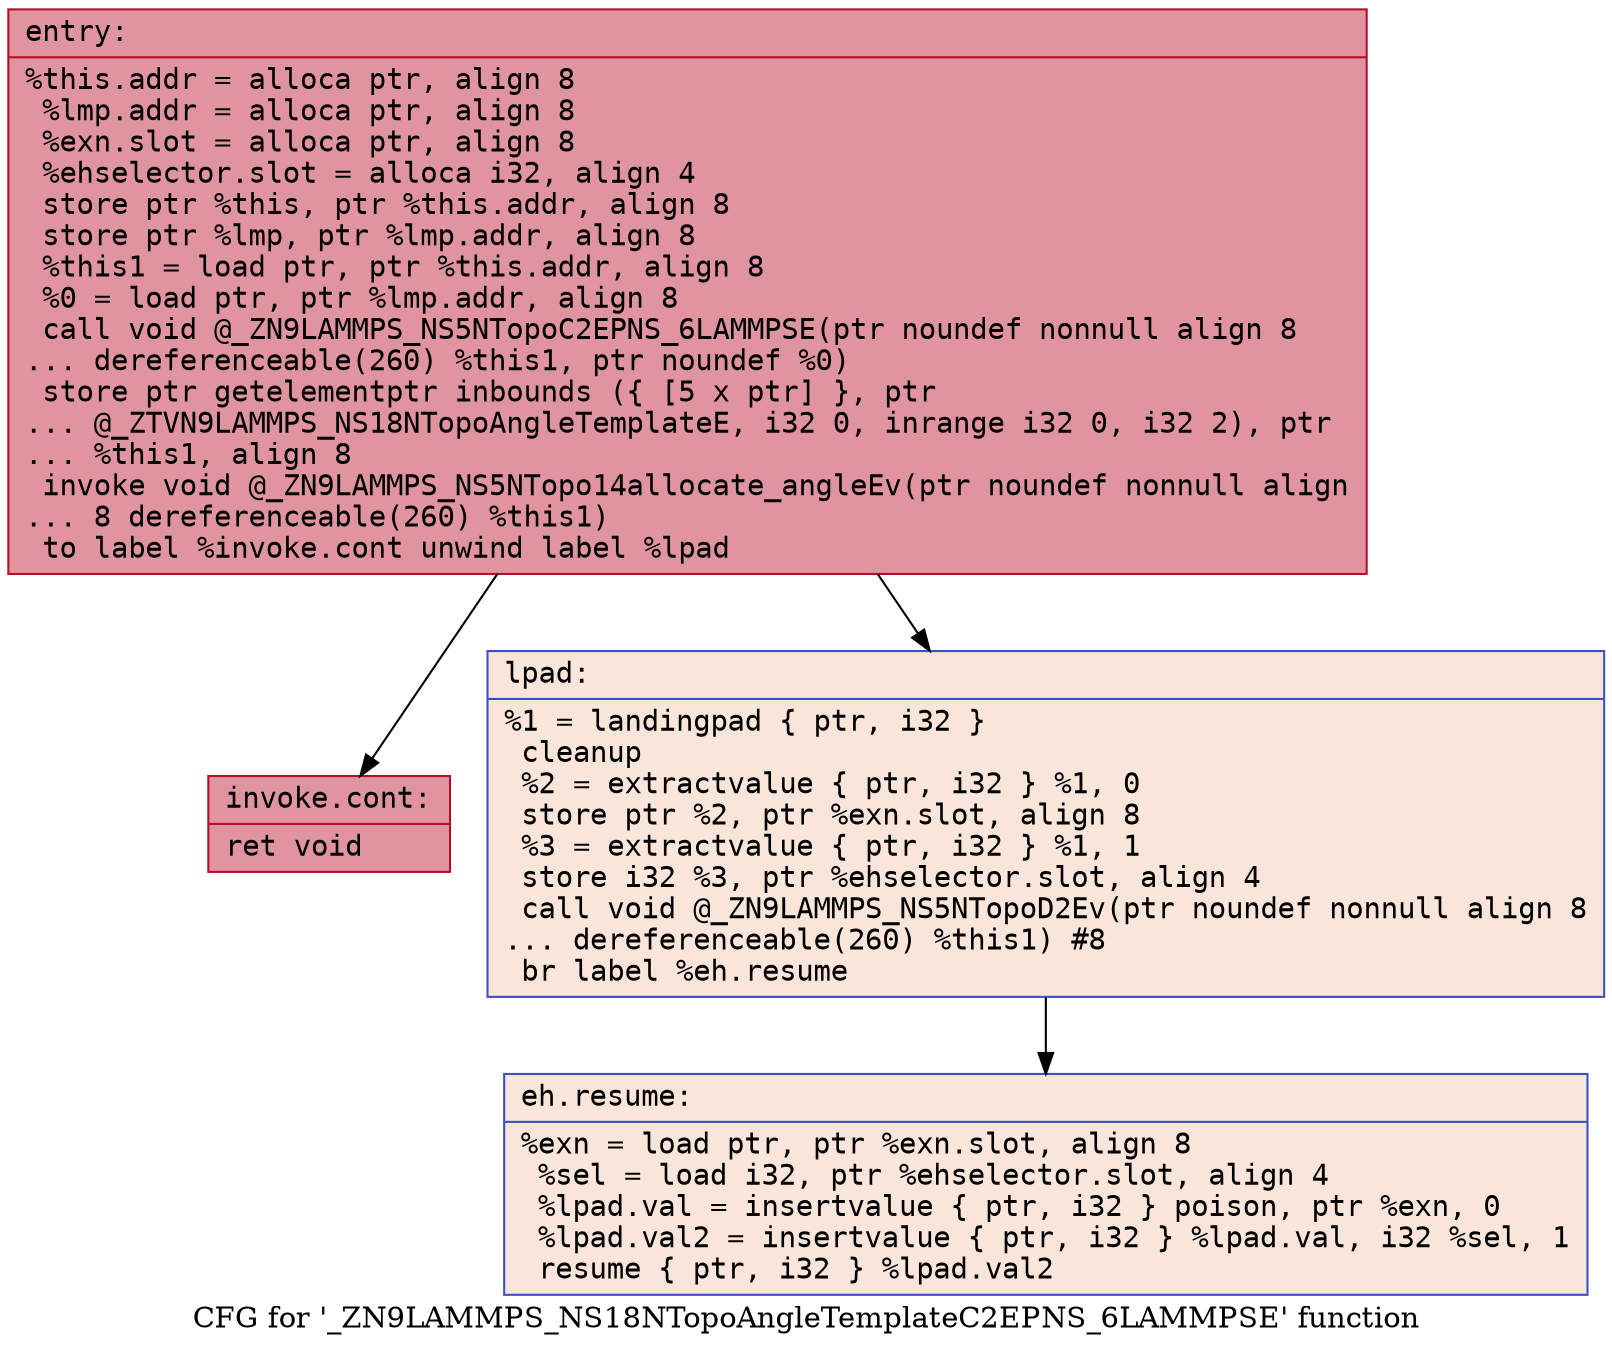 digraph "CFG for '_ZN9LAMMPS_NS18NTopoAngleTemplateC2EPNS_6LAMMPSE' function" {
	label="CFG for '_ZN9LAMMPS_NS18NTopoAngleTemplateC2EPNS_6LAMMPSE' function";

	Node0x562e28825b70 [shape=record,color="#b70d28ff", style=filled, fillcolor="#b70d2870" fontname="Courier",label="{entry:\l|  %this.addr = alloca ptr, align 8\l  %lmp.addr = alloca ptr, align 8\l  %exn.slot = alloca ptr, align 8\l  %ehselector.slot = alloca i32, align 4\l  store ptr %this, ptr %this.addr, align 8\l  store ptr %lmp, ptr %lmp.addr, align 8\l  %this1 = load ptr, ptr %this.addr, align 8\l  %0 = load ptr, ptr %lmp.addr, align 8\l  call void @_ZN9LAMMPS_NS5NTopoC2EPNS_6LAMMPSE(ptr noundef nonnull align 8\l... dereferenceable(260) %this1, ptr noundef %0)\l  store ptr getelementptr inbounds (\{ [5 x ptr] \}, ptr\l... @_ZTVN9LAMMPS_NS18NTopoAngleTemplateE, i32 0, inrange i32 0, i32 2), ptr\l... %this1, align 8\l  invoke void @_ZN9LAMMPS_NS5NTopo14allocate_angleEv(ptr noundef nonnull align\l... 8 dereferenceable(260) %this1)\l          to label %invoke.cont unwind label %lpad\l}"];
	Node0x562e28825b70 -> Node0x562e28827080[tooltip="entry -> invoke.cont\nProbability 100.00%" ];
	Node0x562e28825b70 -> Node0x562e28827160[tooltip="entry -> lpad\nProbability 0.00%" ];
	Node0x562e28827080 [shape=record,color="#b70d28ff", style=filled, fillcolor="#b70d2870" fontname="Courier",label="{invoke.cont:\l|  ret void\l}"];
	Node0x562e28827160 [shape=record,color="#3d50c3ff", style=filled, fillcolor="#f4c5ad70" fontname="Courier",label="{lpad:\l|  %1 = landingpad \{ ptr, i32 \}\l          cleanup\l  %2 = extractvalue \{ ptr, i32 \} %1, 0\l  store ptr %2, ptr %exn.slot, align 8\l  %3 = extractvalue \{ ptr, i32 \} %1, 1\l  store i32 %3, ptr %ehselector.slot, align 4\l  call void @_ZN9LAMMPS_NS5NTopoD2Ev(ptr noundef nonnull align 8\l... dereferenceable(260) %this1) #8\l  br label %eh.resume\l}"];
	Node0x562e28827160 -> Node0x562e288277f0[tooltip="lpad -> eh.resume\nProbability 100.00%" ];
	Node0x562e288277f0 [shape=record,color="#3d50c3ff", style=filled, fillcolor="#f4c5ad70" fontname="Courier",label="{eh.resume:\l|  %exn = load ptr, ptr %exn.slot, align 8\l  %sel = load i32, ptr %ehselector.slot, align 4\l  %lpad.val = insertvalue \{ ptr, i32 \} poison, ptr %exn, 0\l  %lpad.val2 = insertvalue \{ ptr, i32 \} %lpad.val, i32 %sel, 1\l  resume \{ ptr, i32 \} %lpad.val2\l}"];
}
